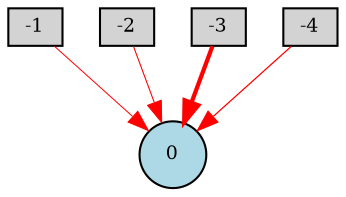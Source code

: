 digraph {
	node [fontsize=9 height=0.2 shape=circle width=0.2]
	-1 [fillcolor=lightgray shape=box style=filled]
	-2 [fillcolor=lightgray shape=box style=filled]
	-3 [fillcolor=lightgray shape=box style=filled]
	-4 [fillcolor=lightgray shape=box style=filled]
	0 [fillcolor=lightblue style=filled]
	-1 -> 0 [color=red penwidth=0.4757732710432666 style=solid]
	-2 -> 0 [color=red penwidth=0.5211756856712982 style=solid]
	-3 -> 0 [color=red penwidth=2.038056440288694 style=solid]
	-4 -> 0 [color=red penwidth=0.6020396716142901 style=solid]
}
